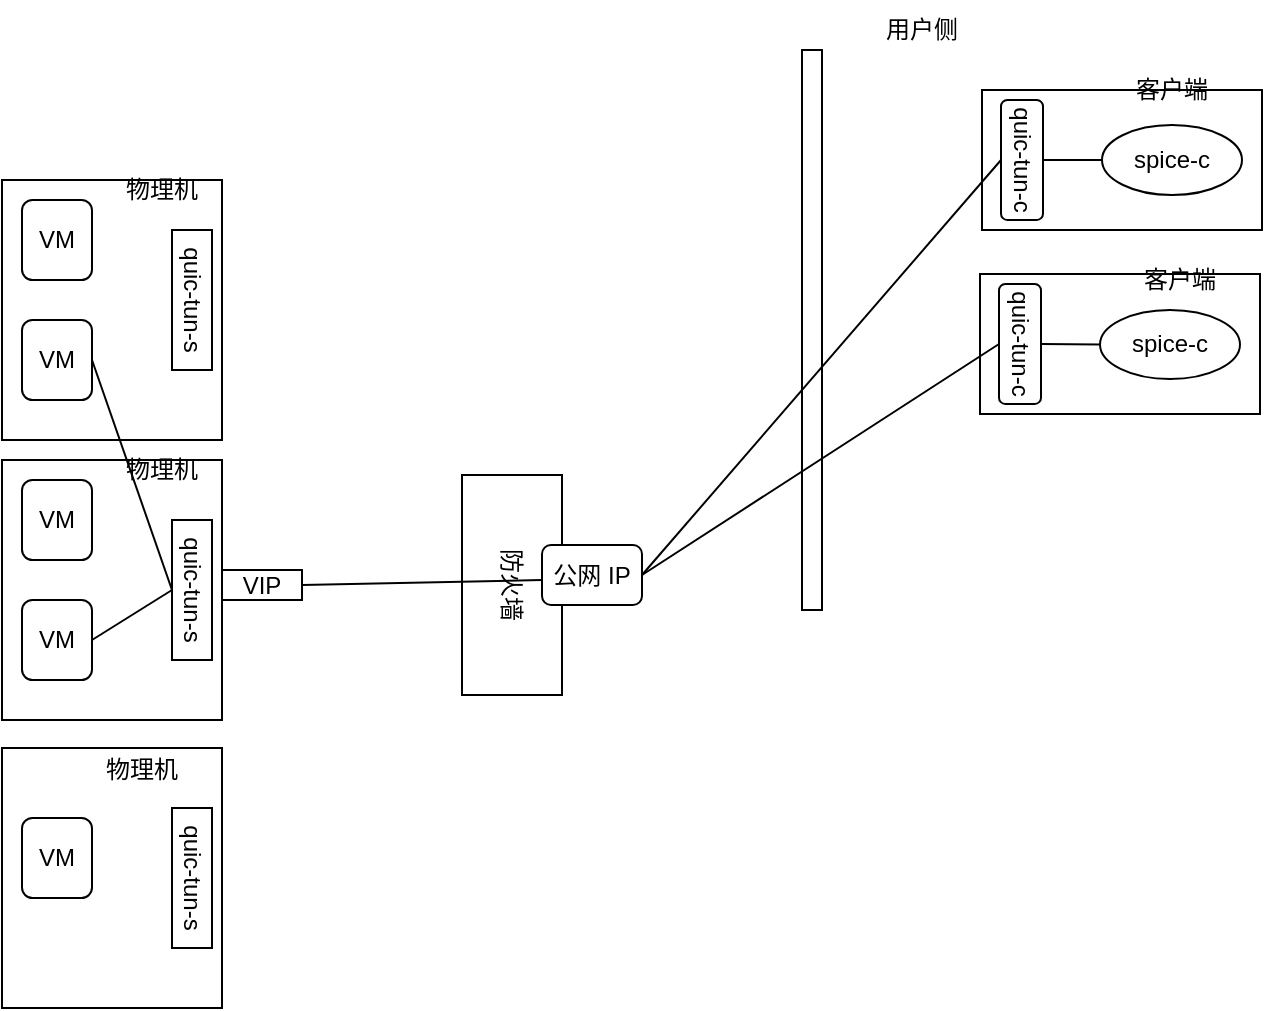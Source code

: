 <mxfile version="21.5.2" type="github">
  <diagram name="Page-1" id="JZUm-8W_nlezcvlctnXq">
    <mxGraphModel dx="1434" dy="758" grid="1" gridSize="10" guides="1" tooltips="1" connect="1" arrows="1" fold="1" page="1" pageScale="1" pageWidth="850" pageHeight="1100" math="0" shadow="0">
      <root>
        <mxCell id="0" />
        <mxCell id="1" parent="0" />
        <mxCell id="c8TCRpB6_YxdSEITYMCE-2" value="" style="rounded=0;whiteSpace=wrap;html=1;" vertex="1" parent="1">
          <mxGeometry x="110" y="120" width="110" height="130" as="geometry" />
        </mxCell>
        <mxCell id="c8TCRpB6_YxdSEITYMCE-3" value="" style="rounded=0;whiteSpace=wrap;html=1;" vertex="1" parent="1">
          <mxGeometry x="110" y="260" width="110" height="130" as="geometry" />
        </mxCell>
        <mxCell id="c8TCRpB6_YxdSEITYMCE-4" value="" style="rounded=0;whiteSpace=wrap;html=1;" vertex="1" parent="1">
          <mxGeometry x="110" y="404" width="110" height="130" as="geometry" />
        </mxCell>
        <mxCell id="c8TCRpB6_YxdSEITYMCE-5" value="quic-tun-s" style="rounded=0;whiteSpace=wrap;html=1;rotation=90;" vertex="1" parent="1">
          <mxGeometry x="170" y="459" width="70" height="20" as="geometry" />
        </mxCell>
        <mxCell id="c8TCRpB6_YxdSEITYMCE-6" value="quic-tun-s" style="rounded=0;whiteSpace=wrap;html=1;rotation=90;" vertex="1" parent="1">
          <mxGeometry x="170" y="315" width="70" height="20" as="geometry" />
        </mxCell>
        <mxCell id="c8TCRpB6_YxdSEITYMCE-7" value="quic-tun-s" style="rounded=0;whiteSpace=wrap;html=1;rotation=90;" vertex="1" parent="1">
          <mxGeometry x="170" y="170" width="70" height="20" as="geometry" />
        </mxCell>
        <mxCell id="c8TCRpB6_YxdSEITYMCE-8" value="VIP" style="rounded=0;whiteSpace=wrap;html=1;" vertex="1" parent="1">
          <mxGeometry x="220" y="315" width="40" height="15" as="geometry" />
        </mxCell>
        <mxCell id="c8TCRpB6_YxdSEITYMCE-16" value="VM" style="rounded=1;whiteSpace=wrap;html=1;" vertex="1" parent="1">
          <mxGeometry x="120" y="439" width="35" height="40" as="geometry" />
        </mxCell>
        <mxCell id="c8TCRpB6_YxdSEITYMCE-17" value="VM" style="rounded=1;whiteSpace=wrap;html=1;" vertex="1" parent="1">
          <mxGeometry x="120" y="330" width="35" height="40" as="geometry" />
        </mxCell>
        <mxCell id="c8TCRpB6_YxdSEITYMCE-18" value="VM" style="rounded=1;whiteSpace=wrap;html=1;" vertex="1" parent="1">
          <mxGeometry x="120" y="270" width="35" height="40" as="geometry" />
        </mxCell>
        <mxCell id="c8TCRpB6_YxdSEITYMCE-19" value="VM" style="rounded=1;whiteSpace=wrap;html=1;" vertex="1" parent="1">
          <mxGeometry x="120" y="190" width="35" height="40" as="geometry" />
        </mxCell>
        <mxCell id="c8TCRpB6_YxdSEITYMCE-20" value="VM" style="rounded=1;whiteSpace=wrap;html=1;" vertex="1" parent="1">
          <mxGeometry x="120" y="130" width="35" height="40" as="geometry" />
        </mxCell>
        <mxCell id="c8TCRpB6_YxdSEITYMCE-21" value="防火墙" style="rounded=0;whiteSpace=wrap;html=1;rotation=90;" vertex="1" parent="1">
          <mxGeometry x="310" y="297.5" width="110" height="50" as="geometry" />
        </mxCell>
        <mxCell id="c8TCRpB6_YxdSEITYMCE-23" value="公网 IP" style="rounded=1;whiteSpace=wrap;html=1;" vertex="1" parent="1">
          <mxGeometry x="380" y="302.5" width="50" height="30" as="geometry" />
        </mxCell>
        <mxCell id="c8TCRpB6_YxdSEITYMCE-24" value="" style="rounded=0;whiteSpace=wrap;html=1;" vertex="1" parent="1">
          <mxGeometry x="510" y="55" width="10" height="280" as="geometry" />
        </mxCell>
        <mxCell id="c8TCRpB6_YxdSEITYMCE-26" value="" style="rounded=0;whiteSpace=wrap;html=1;" vertex="1" parent="1">
          <mxGeometry x="600" y="75" width="140" height="70" as="geometry" />
        </mxCell>
        <mxCell id="c8TCRpB6_YxdSEITYMCE-27" value="quic-tun-c" style="rounded=1;whiteSpace=wrap;html=1;rotation=90;" vertex="1" parent="1">
          <mxGeometry x="590" y="99.5" width="60" height="21" as="geometry" />
        </mxCell>
        <mxCell id="c8TCRpB6_YxdSEITYMCE-28" value="spice-c" style="ellipse;whiteSpace=wrap;html=1;" vertex="1" parent="1">
          <mxGeometry x="660" y="92.5" width="70" height="35" as="geometry" />
        </mxCell>
        <mxCell id="c8TCRpB6_YxdSEITYMCE-29" value="" style="endArrow=none;html=1;rounded=0;exitX=0.5;exitY=0;exitDx=0;exitDy=0;" edge="1" parent="1" source="c8TCRpB6_YxdSEITYMCE-27" target="c8TCRpB6_YxdSEITYMCE-28">
          <mxGeometry width="50" height="50" relative="1" as="geometry">
            <mxPoint x="360" y="325" as="sourcePoint" />
            <mxPoint x="410" y="275" as="targetPoint" />
          </mxGeometry>
        </mxCell>
        <mxCell id="c8TCRpB6_YxdSEITYMCE-30" value="" style="endArrow=none;html=1;rounded=0;entryX=0.5;entryY=1;entryDx=0;entryDy=0;exitX=1;exitY=0.5;exitDx=0;exitDy=0;" edge="1" parent="1" source="c8TCRpB6_YxdSEITYMCE-23" target="c8TCRpB6_YxdSEITYMCE-27">
          <mxGeometry width="50" height="50" relative="1" as="geometry">
            <mxPoint x="400" y="320" as="sourcePoint" />
            <mxPoint x="450" y="270" as="targetPoint" />
          </mxGeometry>
        </mxCell>
        <mxCell id="c8TCRpB6_YxdSEITYMCE-31" value="" style="endArrow=none;html=1;rounded=0;entryX=1;entryY=0.5;entryDx=0;entryDy=0;" edge="1" parent="1" target="c8TCRpB6_YxdSEITYMCE-8">
          <mxGeometry width="50" height="50" relative="1" as="geometry">
            <mxPoint x="380" y="320" as="sourcePoint" />
            <mxPoint x="450" y="270" as="targetPoint" />
          </mxGeometry>
        </mxCell>
        <mxCell id="c8TCRpB6_YxdSEITYMCE-32" value="" style="endArrow=none;html=1;rounded=0;entryX=0.5;entryY=1;entryDx=0;entryDy=0;exitX=1;exitY=0.5;exitDx=0;exitDy=0;" edge="1" parent="1" source="c8TCRpB6_YxdSEITYMCE-19" target="c8TCRpB6_YxdSEITYMCE-6">
          <mxGeometry width="50" height="50" relative="1" as="geometry">
            <mxPoint x="400" y="320" as="sourcePoint" />
            <mxPoint x="450" y="270" as="targetPoint" />
          </mxGeometry>
        </mxCell>
        <mxCell id="c8TCRpB6_YxdSEITYMCE-33" value="" style="rounded=0;whiteSpace=wrap;html=1;" vertex="1" parent="1">
          <mxGeometry x="599" y="167" width="140" height="70" as="geometry" />
        </mxCell>
        <mxCell id="c8TCRpB6_YxdSEITYMCE-34" value="quic-tun-c" style="rounded=1;whiteSpace=wrap;html=1;rotation=90;" vertex="1" parent="1">
          <mxGeometry x="589" y="191.5" width="60" height="21" as="geometry" />
        </mxCell>
        <mxCell id="c8TCRpB6_YxdSEITYMCE-35" value="spice-c" style="ellipse;whiteSpace=wrap;html=1;" vertex="1" parent="1">
          <mxGeometry x="659" y="185" width="70" height="34.5" as="geometry" />
        </mxCell>
        <mxCell id="c8TCRpB6_YxdSEITYMCE-36" value="" style="endArrow=none;html=1;rounded=0;exitX=0.5;exitY=0;exitDx=0;exitDy=0;" edge="1" parent="1" source="c8TCRpB6_YxdSEITYMCE-34" target="c8TCRpB6_YxdSEITYMCE-35">
          <mxGeometry width="50" height="50" relative="1" as="geometry">
            <mxPoint x="359" y="417" as="sourcePoint" />
            <mxPoint x="409" y="367" as="targetPoint" />
          </mxGeometry>
        </mxCell>
        <mxCell id="c8TCRpB6_YxdSEITYMCE-37" value="" style="endArrow=none;html=1;rounded=0;entryX=0.5;entryY=1;entryDx=0;entryDy=0;exitX=1;exitY=0.5;exitDx=0;exitDy=0;" edge="1" parent="1" source="c8TCRpB6_YxdSEITYMCE-23" target="c8TCRpB6_YxdSEITYMCE-34">
          <mxGeometry width="50" height="50" relative="1" as="geometry">
            <mxPoint x="400" y="320" as="sourcePoint" />
            <mxPoint x="450" y="270" as="targetPoint" />
          </mxGeometry>
        </mxCell>
        <mxCell id="c8TCRpB6_YxdSEITYMCE-38" value="" style="endArrow=none;html=1;rounded=0;entryX=0.5;entryY=1;entryDx=0;entryDy=0;exitX=1;exitY=0.5;exitDx=0;exitDy=0;" edge="1" parent="1" source="c8TCRpB6_YxdSEITYMCE-17" target="c8TCRpB6_YxdSEITYMCE-6">
          <mxGeometry width="50" height="50" relative="1" as="geometry">
            <mxPoint x="400" y="320" as="sourcePoint" />
            <mxPoint x="450" y="270" as="targetPoint" />
          </mxGeometry>
        </mxCell>
        <mxCell id="c8TCRpB6_YxdSEITYMCE-39" value="物理机" style="text;html=1;strokeColor=none;fillColor=none;align=center;verticalAlign=middle;whiteSpace=wrap;rounded=0;" vertex="1" parent="1">
          <mxGeometry x="150" y="400" width="60" height="30" as="geometry" />
        </mxCell>
        <mxCell id="c8TCRpB6_YxdSEITYMCE-40" value="物理机" style="text;html=1;strokeColor=none;fillColor=none;align=center;verticalAlign=middle;whiteSpace=wrap;rounded=0;" vertex="1" parent="1">
          <mxGeometry x="160" y="250" width="60" height="30" as="geometry" />
        </mxCell>
        <mxCell id="c8TCRpB6_YxdSEITYMCE-41" value="物理机" style="text;html=1;strokeColor=none;fillColor=none;align=center;verticalAlign=middle;whiteSpace=wrap;rounded=0;" vertex="1" parent="1">
          <mxGeometry x="160" y="110" width="60" height="30" as="geometry" />
        </mxCell>
        <mxCell id="c8TCRpB6_YxdSEITYMCE-42" value="用户侧" style="text;html=1;strokeColor=none;fillColor=none;align=center;verticalAlign=middle;whiteSpace=wrap;rounded=0;" vertex="1" parent="1">
          <mxGeometry x="540" y="30" width="60" height="30" as="geometry" />
        </mxCell>
        <mxCell id="c8TCRpB6_YxdSEITYMCE-43" value="客户端" style="text;html=1;strokeColor=none;fillColor=none;align=center;verticalAlign=middle;whiteSpace=wrap;rounded=0;" vertex="1" parent="1">
          <mxGeometry x="669" y="154.5" width="60" height="30" as="geometry" />
        </mxCell>
        <mxCell id="c8TCRpB6_YxdSEITYMCE-44" value="客户端" style="text;html=1;strokeColor=none;fillColor=none;align=center;verticalAlign=middle;whiteSpace=wrap;rounded=0;" vertex="1" parent="1">
          <mxGeometry x="665" y="60" width="60" height="30" as="geometry" />
        </mxCell>
      </root>
    </mxGraphModel>
  </diagram>
</mxfile>
